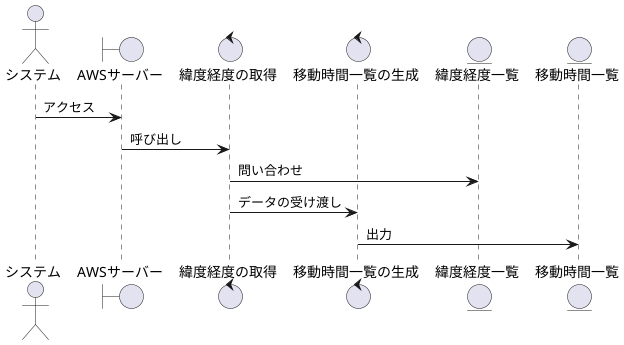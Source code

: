 @startuml

actor システム 

boundary AWSサーバー

control 緯度経度の取得
control 移動時間一覧の生成

entity 緯度経度一覧
entity 移動時間一覧

システム -> AWSサーバー : アクセス
AWSサーバー -> 緯度経度の取得 : 呼び出し
緯度経度の取得 -> 緯度経度一覧 : 問い合わせ
緯度経度の取得 -> 移動時間一覧の生成 : データの受け渡し
移動時間一覧の生成 -> 移動時間一覧 : 出力

@enduml